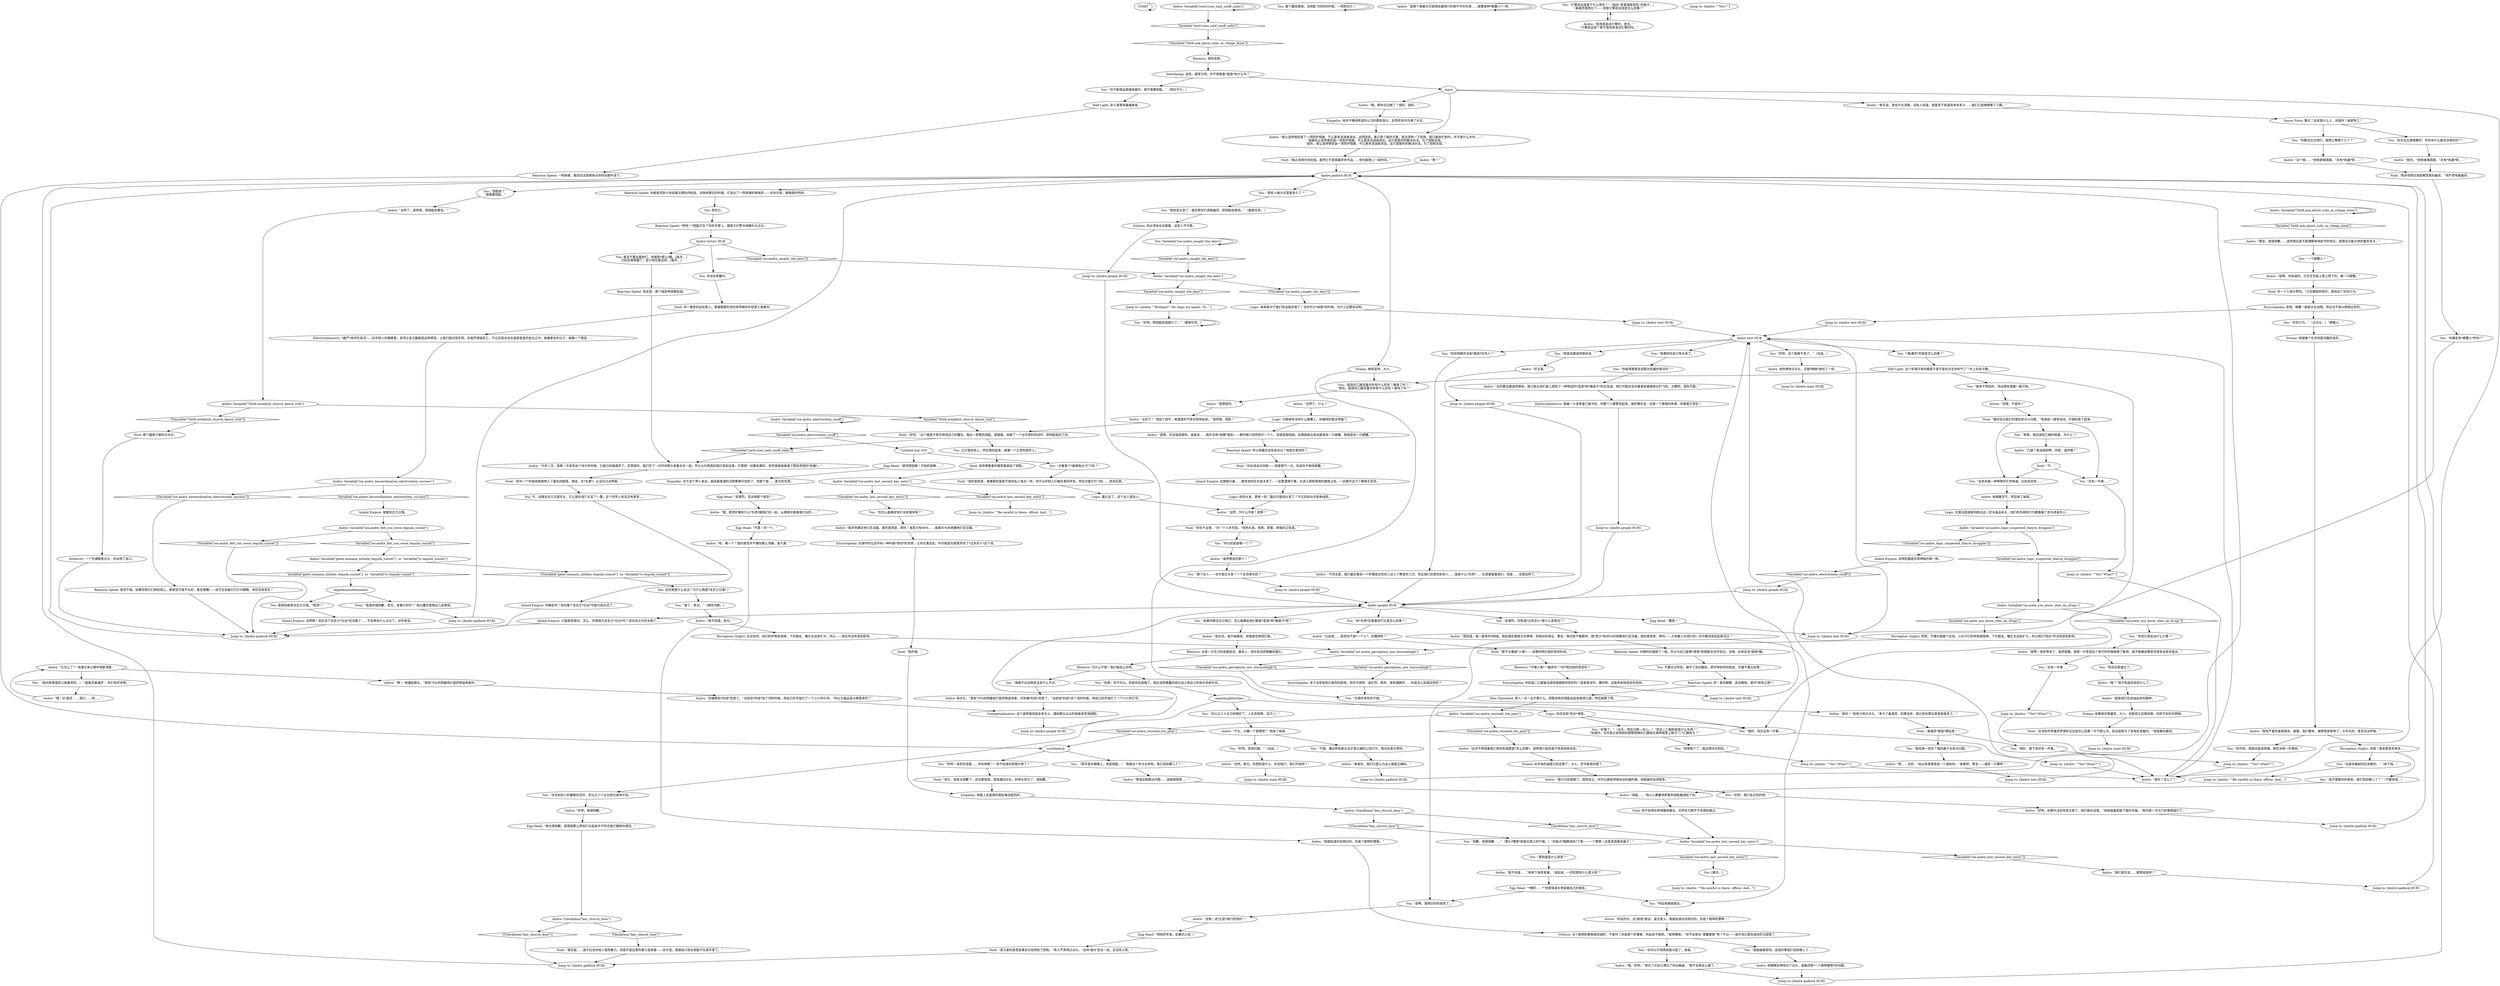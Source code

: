 # ICE / ANDRE TENT CONTENT
# this is where andre's dialogues about the "church/padlock", "who are inside the church" and "tent equipment" are.
# ==================================================
digraph G {
	  0 [label="START"];
	  1 [label="input"];
	  2 [label="You: “好吧，把钥匙给我就行了。”（接受任务。）"];
	  3 [label="Andre: “太好了！”他拍了拍手，帐篷里的气氛也轻快起来。“诺伊德，钥匙！”"];
	  4 [label="Logic: 你还没有*完全*满意。"];
	  5 [label="You: “安德烈，你知道*过失杀人*是什么意思吗？”"];
	  6 [label="You: “你能再跟我说说那台机器的情况吗？”"];
	  7 [label="Andre: “是啊！幸好带来了，虽然很重。我第一次发现这个地方的时候就做了勘测，我不能确定教堂究竟有没有自来水。”"];
	  8 [label="Noid: “这该死的罗曼哥罗德听证会是怎么回事？天气那么冷，启动液是为了发电机准备的。”他指着机器说。"];
	  9 [label="Jump to: [Andre tent HUB]"];
	  10 [label="Andre: “是啊，完全就是那样。我是说……我并没有*亲眼*看到——那时候只有阿西尔一个人，但是我相信她。如果她跑出来说那里有一只螃蟹，那就是有一只螃蟹。”"];
	  11 [label="Jump to: [Andre people HUB]"];
	  12 [label="Andre: “当然，为什么不呢！是啊！”"];
	  13 [label="Volition: 你必须亲自去看看。这些人不可靠。"];
	  14 [label="Jump to: [Andre: \"\"Brilliant!\" He claps his hands. Th...\"]"];
	  15 [label="Reaction Speed: 你能感觉到小块金属与塑料的轨迹。当物体靠近的时候，它发出了一阵轻微的嗡嗡声——在你左侧，最微弱的鸣响。"];
	  16 [label="You: “好吧。其他问题。”（总结。）"];
	  17 [label="You: “你怎么能确定他们没有饿死呢？”"];
	  18 [label="Jump to: [Andre padlock HUB]"];
	  19 [label="Perception (Sight): 哇哦！看来那里有很多……"];
	  20 [label="You: “在我听来你还不错。”"];
	  21 [label="Jump to: [Andre tent HUB]"];
	  22 [label="Jump to: [Andre tent HUB]"];
	  23 [label="You: “你确定有*螃蟹人*的吗？”"];
	  24 [label="Andre: “警官，我很抱歉……诺伊德总是不能理解单纯给予的快乐。我想这可能与他的童年有关。”"];
	  25 [label="Logic: 露比走了。这个女人是别人。"];
	  26 [label="Andre: Variable[\"yard.cuno_said_snuff_radio\"]"];
	  27 [label="Variable[\"yard.cuno_said_snuff_radio\"]", shape=diamond];
	  28 [label="!(Variable[\"yard.cuno_said_snuff_radio\"])", shape=diamond];
	  29 [label="You: 做个酷炫警探。当钥匙飞向你的时候，一把抓住它！"];
	  30 [label="You: Variable[\"ice.andre_caught_the_keys\"]"];
	  31 [label="Variable[\"ice.andre_caught_the_keys\"]", shape=diamond];
	  32 [label="!(Variable[\"ice.andre_caught_the_keys\"])", shape=diamond];
	  33 [label="You: 甚至不要去看他们，你就是*那么*酷。[离开。]\n已经足够荣耀了，至少现在是这样。[离开。]"];
	  34 [label="You: “谢了，老兄。”（保持冷静。）"];
	  35 [label="Inland Empire: 只是感觉很对。怎么，你想成为龙舌兰*日出*吗？现在有点为时太晚了……"];
	  36 [label="You: “好吧，我们说点别的吧。”"];
	  37 [label="Jump to: [Andre people HUB]"];
	  38 [label="Andre: Variable[\"ice.andre_electrochem_snuff\"]"];
	  39 [label="Variable[\"ice.andre_electrochem_snuff\"]", shape=diamond];
	  40 [label="!(Variable[\"ice.andre_electrochem_snuff\"])", shape=diamond];
	  41 [label="Andre: “今年二月，我第一次发现这个地方的时候，它就已经被遗弃了，空荡荡的。我们花了一点时间把大家集合在一起，所以大约两周前我们来到这里，打算把一切都布置好。突然里面就堆满了那些奇怪的*机器*。”"];
	  42 [label="Andre: “这并不意味着我们真的知道那是*怎么回事*。诺伊德只是热衷于转发各种消息。”"];
	  43 [label="Reaction Speed: 一阵刺痛，眼泪无法控制地从你的右眼中流下。"];
	  44 [label="Andre: “是那个顺着天花板倒挂着爬行的黑乎乎的东西……就像某种*螃蟹人*一样。”"];
	  45 [label="You: “一个螃蟹人？”"];
	  46 [label="Rhetoric: 钳形攻势。"];
	  47 [label="Logic: 棕色头发，更老一些？露比可能染头发了？不过目前似乎是条线索。"];
	  48 [label="Logic: 可能根本没有什么螃蟹人。别被他的废话带偏了。"];
	  49 [label="Jump to: [Andre main HUB]"];
	  50 [label="Drama: 继续坚持，大人。"];
	  51 [label="You: “我改变主意了。我会帮你们调查幽灵。把钥匙给我吧。”（接受任务。）"];
	  52 [label="Andre: “不长，大概一个星期吧？”他耸了耸肩。"];
	  53 [label="Andre: “没错！这*正是*我们所想的！”"];
	  54 [label="Andre: “我就知道你会明白的，你是个聪明的警察。”"];
	  55 [label="Egg Head: “感觉很寂静！可怕的寂静……”"];
	  56 [label="You: “那我去跟诺伊德谈谈。”"];
	  57 [label="You: “引擎启动液是干什么用的？”（指向“库普瑞斯昂热”的瓶子。）\n“鼻通灵我明白了——但是引擎启动液是怎么回事？”"];
	  58 [label="Half Light: 这个和蔼可亲的瘾君子是不是有点生你的气了？听上去有点像。"];
	  59 [label="Andre: “又怎么了？”他凑过来以便听得更清楚。"];
	  60 [label="Drama: 他就像个在寻找提词器的演员。"];
	  61 [label="Egg Head: “蟹男！”"];
	  62 [label="You: “那个女人——也许是红头发？一个女货車司机？”"];
	  63 [label="Andre: Variable[\"TASK.ask_about_ruby_in_village_done\"]"];
	  64 [label="Variable[\"TASK.ask_about_ruby_in_village_done\"]", shape=diamond];
	  65 [label="!(Variable[\"TASK.ask_about_ruby_in_village_done\"])", shape=diamond];
	  66 [label="Reaction Speed: 肯定是。那个就连坤诺都知道。"];
	  67 [label="Jump to: [Andre: \"\"Be careful in there, officer. And...\"]"];
	  68 [label="Jump to: [Andre: \"\"Be careful in there, officer. And...\"]"];
	  69 [label="Andre: “希望这能解决问题……或者再等等……”"];
	  70 [label="Noid: “我的错。”"];
	  71 [label="manslaughtertime"];
	  72 [label="Andre: “嘿！”他皱起眉头。“我有70%的把握他们是药物滥用者的。”"];
	  73 [label="You: “别管那个了，我还想问点别的。”"];
	  74 [label="Andre: “我不知道，老兄。”"];
	  75 [label="Noid: 那个瘾君子朝你点点头。"];
	  76 [label="Noid: “除非他答应调查教堂里的幽灵。”他严肃地看着你。"];
	  77 [label="Inland Empire: 这种机器是非常神秘的那一种。"];
	  78 [label="Logic: 耸耸肩对于我们来说就足够了！当你可以*耸肩*的时候，为什么还要说话呢。"];
	  79 [label="Reaction Speed: 仿佛时间凝固了一般，你认为自己能够*感受*到钥匙在空中划过。没错，这肯定会*超级*酷。"];
	  80 [label="You: “那到底是什么意思？”"];
	  81 [label="Noid: “我真的很抱歉，老兄，拿着它好吗？”他从腰包里掏出几张黑纸。"];
	  82 [label="You: 不，这跟龙舌兰日落无关。它让我在鬼门关走了一遭。这个世界上肯定还有更多……"];
	  83 [label="Egg Head: “安德烈，告诉他那个感觉！”"];
	  84 [label="You: “但你肉眼并没有*看到*任何人？”"];
	  85 [label="You: “我本不想说的，但这里弥漫着一股汗味。”"];
	  86 [label="You: “你用它来启动什么引擎？”"];
	  87 [label="Perception (Sight): 无论如何，他们的呼吸有规律，下巴稳定，瞳孔也没有扩大。所以——现在并没有受到影响。"];
	  88 [label="Encyclopedia: 你知道二乙醚被当成轻度麻醉剂用的吗？或者是溶剂、爆炸物，还能用来制造安非他命。"];
	  89 [label="Half Light: 非人类意味着捕食者。"];
	  90 [label="Andre: “好吧，如果你决定改变主意了，我们就在这里。”他轻敲着屁股下面的木箱。“再问我一次大门的事情就行了。”"];
	  91 [label="Andre: “当然了。什么？”"];
	  92 [label="Andre: “谢谢你，我们只是认为这么做是正确的。”"];
	  93 [label="Empathy: 他看上去是真的很后悔没能扔好。"];
	  94 [label="Andre: Variable[\"ice.andre_caught_the_keys\"]"];
	  95 [label="Variable[\"ice.andre_caught_the_keys\"]", shape=diamond];
	  96 [label="!(Variable[\"ice.andre_caught_the_keys\"])", shape=diamond];
	  97 [label="Encyclopedia: 在崩坏的过去中有一种叫做*测试*的东西，让你沦落至此。你可能是在那里学会了*过失杀人*这个词。"];
	  98 [label="Andre: 他聚精会神地点了点头，准备回答*一个聪明警察*的问题。"];
	  99 [label="Andre: “好吧，我很抱歉。”"];
	  100 [label="You: “抱歉，我很抱歉……”（埋头*嘲笑*他毫无意义的忏悔。）“你差点*眼睛谋杀*了我——一个警察！这是滥用致命暴力！”"];
	  101 [label="ouchthehub"];
	  102 [label="Andre: “呃，哪一个？我的直觉并不像你那么灵敏，爱凡客。”"];
	  103 [label="Jump to: [Andre people HUB]"];
	  104 [label="Jump to: [Andre people HUB]"];
	  105 [label="You: “还有一件事……”"];
	  106 [label="You: “还夹杂着一种特殊的化学味道，比如洗衣粉……”"];
	  107 [label="Jump to: [Andre: \"\"Yes? What?\"\"]"];
	  108 [label="Empathy: 对于这个男人来说，就连最普通的沉默都够可怕的了。但那个是……更大的东西。"];
	  109 [label="Noid: “好吧。”这个瘾君子把手伸进自己的腰包，掏出一把黄色钥匙。紧接着，他做了一个出乎意料的动作，把钥匙抛向了你。"];
	  110 [label="Andre: Variable[\"ice.andre_hecoordination_electrochem_success\"]"];
	  111 [label="Variable[\"ice.andre_hecoordination_electrochem_success\"]", shape=diamond];
	  112 [label="!(Variable[\"ice.andre_hecoordination_electrochem_success\"])", shape=diamond];
	  113 [label="You: “是啊，我明白你的意思了。”"];
	  114 [label="Drama: 似乎他的诚意已经足够了，大人。您可能真的错了。"];
	  115 [label="Andre: “呃……当然。”他从角落里拿起一个递给你。“拿着吧，警官——通灵！引爆吧！”"];
	  116 [label="Andre: “我有严重的鼻窦感染，鼻塞，我们都有。被那狗屎害惨了。大冬天的，甚至没法呼吸。”"];
	  117 [label="Noid: “鼻通灵*就是*那玩意！”"];
	  118 [label="Andre: Variable[\"ice.andre_perception_saw_boysnothigh\"]"];
	  119 [label="Variable[\"ice.andre_perception_saw_boysnothigh\"]", shape=diamond];
	  120 [label="!(Variable[\"ice.andre_perception_saw_boysnothigh\"])", shape=diamond];
	  121 [label="You: “有*东西*在看着你们又是怎么回事？”"];
	  122 [label="Jump to: [Andre padlock HUB]"];
	  123 [label="Egg Head: “愤怒的牢笼，狂暴的火焰！”"];
	  124 [label="You: [离开。]"];
	  125 [label="Jump to: [Andre: \"\"Yes?\"\"]"];
	  126 [label="Andre: “哦，那你见过她了？很好，很好。”"];
	  127 [label="Andre padlock HUB"];
	  128 [label="You: “钥匙呢？”\n“我需要钥匙。”"];
	  129 [label="Andre: “当然了。诺伊德，把钥匙给警官。”"];
	  130 [label="Andre victory HUB"];
	  131 [label="Andre people HUB"];
	  132 [label="You: “对着某个*鼻烟电台*打飞机？”"];
	  133 [label="You: “好吧。这个就差不多了。”（总结。）"];
	  134 [label="You: “你不能强迫我接收委托，我不需要钥匙。”（现在不行。）"];
	  135 [label="Andre: 他热情地点点头。无疑*稍微*放松了一些。"];
	  136 [label="Andre: “哦，好吧。”他点了点自己漂白了的尖脑袋。“我不会再这么做了。”"];
	  137 [label="You: “听起来像是废话。”"];
	  138 [label="Andre: “我不知道……”他停下来思考着。“说起来，一切究竟有什么意义呢？”"];
	  139 [label="You: “如果你都没见过他们，怎么能确定他们都是*混混*和*瘾君子*呢？”"];
	  140 [label="Andre: “我们已经离题了。简而言之，你可以跟诺伊德谈谈机器的事。他能跟你说得更多。”"];
	  141 [label="Andre: “说实话，我不能确信，但我就觉得他们是。”"];
	  142 [label="You: “而且还蒸馏过了。”"];
	  143 [label="Andre: “嗯？”"];
	  144 [label="You: “所以到底是哪一个？”"];
	  145 [label="Jump to: [Andre main HUB]"];
	  146 [label="Volition: 当个聪明的警察感觉很好，不是吗？你真是个好警察，听起来不错吧。“聪明警察。”你不会想当“愚蠢警察”吧？不过——或许他只是在拍你的马屁呢？"];
	  147 [label="Jump to: [Andre padlock HUB]"];
	  148 [label="Andre: Variable[\"gates.manana_initiate_tequila_sunset\"]  or  Variable[\"tc.tequila_sunset\"]"];
	  149 [label="Variable[\"gates.manana_initiate_tequila_sunset\"]  or  Variable[\"tc.tequila_sunset\"]", shape=diamond];
	  150 [label="!(Variable[\"gates.manana_initiate_tequila_sunset\"]  or  Variable[\"tc.tequila_sunset\"])", shape=diamond];
	  151 [label="You: “哇哦！你不可以。但是你还是做了。我应该把愚蠢武装化加入我自己的指令系统中去。"];
	  152 [label="Rhetoric: 这是一次无力的逃避尝试。基本上，他在尝试把愚蠢武器化。"];
	  153 [label="Andre: “是用来启动引擎的，老兄。”\n“引擎启动液？那不是用来发动引擎的吗。”"];
	  154 [label="Jump to: [Andre: \"\"Yes? What?\"\"]"];
	  155 [label="Andre: 他嗅着空气，然后耸了耸肩。"];
	  156 [label="Perception (Sight): 然而，不像外面那个女孩，小伙子们的呼吸很规律，下巴稳定，瞳孔也没有扩大。所以他们*现在*并没有受到影响。"];
	  157 [label="Reaction Speed: 所以他最近没有进去过？他是在害怕吗？"];
	  158 [label="You: 不要过分夸张，破坏了这份酷炫。把手伸到你的脸前，尽量不要太刻意。"];
	  159 [label="Andre: “老实说，我也不太清楚，没有人知道。我甚至不知道具体有多少……我们只是稍微瞥了几眼。”"];
	  160 [label="Noid: “不。”"];
	  161 [label="Andre: Variable[\"ice.acele_you_know_shes_on_drugs\"]"];
	  162 [label="Variable[\"ice.acele_you_know_shes_on_drugs\"]", shape=diamond];
	  163 [label="!(Variable[\"ice.acele_you_know_shes_on_drugs\"])", shape=diamond];
	  164 [label="Jump to: [Andre tent HUB]"];
	  165 [label="Noid: 他不安地在原地踱来踱去，仍然在为那件不幸感到难过。"];
	  166 [label="Andre: “比如说……感觉你不是*一个人*，你懂得吧？”"];
	  167 [label="Jump to: [Andre people HUB]"];
	  168 [label="Jump to: [Andre padlock HUB]"];
	  169 [label="Noid: “但也不全是，”另一个人补充到。“棕色头发。很老。厚重，黑暗的正弦波。”"];
	  170 [label="Andre: “诺伊德说的那个！”"];
	  171 [label="Andre: Variable[\"ice.andre_last_second_key_entry\"]"];
	  172 [label="Variable[\"ice.andre_last_second_key_entry\"]", shape=diamond];
	  173 [label="!(Variable[\"ice.andre_last_second_key_entry\"])", shape=diamond];
	  174 [label="You: “你可以不用再拍我马屁了，谢谢。”"];
	  175 [label="Andre: “你说的对，这*就是*废话，毫无意义。我就知道你会明白的，你是个聪明的警察！”"];
	  176 [label="Andre: “别被那些*科技*忽悠了。”当他说*科技*这个词的时候，用自己的手指打了一个小小的引号。“你以为毒品是从哪里来的？”"];
	  177 [label="You: “我看不出这种说法有什么不对。”"];
	  178 [label="Jump to: [Andre: \"\"Yes? What?\"\"]"];
	  179 [label="You: “*鼻通灵*究竟是怎么回事？”"];
	  180 [label="You: “能给我一些吗？我的鼻子也有点问题。”"];
	  181 [label="Andre: Variable[\"ice.andre_resisted_the_pain\"]"];
	  182 [label="Variable[\"ice.andre_resisted_the_pain\"]", shape=diamond];
	  183 [label="!(Variable[\"ice.andre_resisted_the_pain\"])", shape=diamond];
	  184 [label="Noid: “那不太像是*人类*——如果你明白我的意思的话。”"];
	  185 [label="Noid: “我必须得尽快完成。虽然它不是我最好的作品……但也能撑上一段时间。”"];
	  186 [label="Jump to: [Andre padlock HUB]"];
	  187 [label="You: “我不需要你的施舍，我们说到哪儿了？”（不要收钱。）"];
	  188 [label="tequilasunsetbusiness"];
	  189 [label="Andre: CheckItem(\"key_church_door\")"];
	  190 [label="CheckItem(\"key_church_door\")", shape=diamond];
	  191 [label="!(CheckItem(\"key_church_door\"))", shape=diamond];
	  192 [label="Noid: “其中一个的电线直接伸入了盛水的碗里。电线，在*水里*，从没见过这种事。”"];
	  193 [label="Untitled hub (03)"];
	  194 [label="Jump to: [Andre tent HUB]"];
	  195 [label="You: “很好，接下来还有一件事。”"];
	  196 [label="You: “好极了。”（点头，然后沉默一会儿。）“而且二乙醚到底是什么东西？”\n“知道吗，也许我之前闻到的那股轻微的乙醚味在某种程度上就与*二*乙醚有关？”"];
	  197 [label="Jump to: [Andre: \"\"Yes? What?\"\"]"];
	  198 [label="Andre: “好主意。”"];
	  199 [label="Andre: Variable[\"TASK.establish_church_dance_club\"]"];
	  200 [label="Variable[\"TASK.establish_church_dance_club\"]", shape=diamond];
	  201 [label="!(Variable[\"TASK.establish_church_dance_club\"])", shape=diamond];
	  202 [label="Drama: 他像是在欺骗您，大人。但是他又足够狡猾，你抓不到任何把柄。"];
	  203 [label="Andre: “我让诺伊德安装了一项防护措施，不让更多流浪者进去。这把挂锁，着只是个临时方案，暂且控制一下局势。我只能匆忙制作。并不是什么杰作……”\n“我确实让诺伊德安装一项防护措施，不让更多流浪者进去。这只是暂时的解决办法，为了控制全局。”\n“是的，我让诺伊德安装一项防护措施，不让更多流浪者进去。这只是暂时的解决办法，为了控制全局。”"];
	  204 [label="Empathy: 他并不像他希望你认为的那样高兴，反而声音中充满了关切。"];
	  205 [label="Reaction Speed: *哗啦！*钥匙打在了你的手掌上，瘾君子们赞许地朝你点点头。"];
	  206 [label="Andre: “我们是在说……那把挂锁吧？”"];
	  207 [label="Andre: “钥匙……”他小心翼翼地把黄色钥匙圈递给了你。"];
	  208 [label="You: “这是你最起码应该做的。”（收下钱。）"];
	  209 [label="Andre: “我知道，我一直有听8频道。我知道犯罪相关的事情，但我向你保证，警官，情况绝不像那样。我*至少*有80%的把握他们还活着。我的意思是，拜托——大多数人在他们的一生中都没有如此鲜活过！”"];
	  210 [label="Reaction Speed: 感觉不错。如果你把它们掉到地上，那感觉可就不太好，甚至更糟——说不定会被它们打中眼睛。幸好没有发生！"];
	  211 [label="Noid: “他的意思是，就像那些富家子弟的私人电台一样，你可以听到人们被杀害的声音。然后对着它打飞机……变态玩意。”"];
	  212 [label="Conceptualization: 这个姿势极其超未来主义，跟他那头尖尖的低能发型很相配。"];
	  213 [label="Encyclopedia: 至少没有受到兴奋剂的影响，但并不排除：迷幻剂、苯丙、某些镇静剂……你是怎么知道这些的？"];
	  214 [label="You: （指向角落里的几瓶鼻喷剂。）“‘超级灵鼻通灵’，你们有好多啊。”"];
	  215 [label="Reaction Speed: 砰！直击眼睛，直击眼球，直中*视觉之球*！"];
	  216 [label="Authority: 一个充满敬意点头，你证明了自己。"];
	  217 [label="Interfacing: 该死，接受它吧，你不想看看*里面*有什么吗？"];
	  218 [label="Jump to: [Andre people HUB]"];
	  219 [label="Andre: CheckItem(\"key_church_door\")"];
	  220 [label="CheckItem(\"key_church_door\")", shape=diamond];
	  221 [label="!(CheckItem(\"key_church_door\"))", shape=diamond];
	  222 [label="You: “不错，像这样采取主动才是正确的公民行为，我对此表示赞同。”"];
	  223 [label="Jump to: [Andre padlock HUB]"];
	  224 [label="Egg Head: “我也很抱歉。我想就那么把他们关起来并不符合我们硬核的理念。”"];
	  225 [label="You: 这究竟是什么说法？为什么我是*龙舌兰日落*？"];
	  226 [label="Andre: 他点头。“我有70%的把握他们是药物滥用者，可别被*科技*忽悠了。”当他说*科技*这个词的时候，用自己的手指打了一个小小的引号。"];
	  227 [label="Andre: “是的？怎么了？”"];
	  228 [label="Andre: “哦？”他不知道该说些什么了。"];
	  229 [label="Andre: “就是他们在加油站卖的那种。”"];
	  230 [label="Andre: “是啊，你知道的。它在天花板上爬上爬下的。像一只螃蟹。”"];
	  231 [label="You: 抓住它。"];
	  232 [label="Rhetoric: 为什么不呢！我们就这么办吧。"];
	  233 [label="Andre: Variable[\"ice.andre_last_second_key_entry\"]"];
	  234 [label="Variable[\"ice.andre_last_second_key_entry\"]", shape=diamond];
	  235 [label="!(Variable[\"ice.andre_last_second_key_entry\"])", shape=diamond];
	  236 [label="You: “那些人被关在里面多久了？”"];
	  237 [label="Inland Empire: 你确定吗？现在做个龙舌兰*日出*可能已经太迟了。"];
	  238 [label="You: 我他妈就是龙舌兰日落。*登场*！"];
	  239 [label="Noid: “老兄，真是太抱歉了。这全都怪我，是我激动过头，扔得太用力了。很抱歉。”"];
	  240 [label="You: “你都没见过他们，就想让警察介入了？”"];
	  241 [label="You: “安全总比遗憾要好。你还有什么能告诉我的吗？”"];
	  242 [label="Andre: “哦，感觉好像有什么*东西*跟我们在一起，从黑暗中看着我们似的……”"];
	  243 [label="You: “还有一件事……”"];
	  244 [label="You: “好的吧，我想这能说得通。再告诉我一件事吧。”"];
	  245 [label="Noid: “跟你说过我们的嗅觉有点小问题。”他拿起一根电话线，仔细检查了起来。"];
	  246 [label="Andre: “乙醚？我没闻到啊，你呢，诺伊德？”"];
	  247 [label="Andre: “我想是的。”"];
	  248 [label="Logic: 无需法医就能判断出这一定与毒品有关，他们的外表和行为都像极了参与进来的人。"];
	  249 [label="Noid: 你一傻笑的站在那儿，穿着胸腔形状的背带裤的年轻男人看着你。"];
	  250 [label="Rhetoric: *不像人类*？幽灵吗？*你*明白他的意思吗？"];
	  251 [label="You: “伏击行为。”（点点头。）“螃蟹人。”"];
	  252 [label="Encyclopedia: 奇怪。螃蟹一般是水生动物。而且也不是以爬墙出名的。"];
	  253 [label="Inland Empire: 这就暗示着……要考虑的实在是太多了。一定要谨慎行事。在进入那栋黑暗的建筑之前，一定要尽全力了解相关信息。"];
	  254 [label="Andre: “我非常确定他们还活着。我的意思是，拜托！我至少有90%……或者85%的把握他们还活着。”"];
	  255 [label="Noid: 诺伊德看着你傻笑着拿起了钥匙。"];
	  256 [label="You: “百分之八十五已经够好了。人生苦短啊，宝贝儿！”"];
	  257 [label="You: “我勉强接受吧。挂锁的事我们说到哪儿了……”"];
	  258 [label="Andre: “这你要去跟诺伊德说，我只是从他们身上感到了一种明显的*混混*和*瘾君子*的正弦波。他们可能还会对着某些鼻烟电台打飞机。大概吧，很有可能。”"];
	  259 [label="Andre: “是的。”他倾身强调着，“还有*机器*呢……”"];
	  260 [label="You: “我看到你自己带水来了。”"];
	  261 [label="You: “等等。我还闻到乙醚的味道。为什么？”"];
	  262 [label="Andre: Variable[\"ice.andre_logic_suspected_theyre_druggies\"]"];
	  263 [label="Variable[\"ice.andre_logic_suspected_theyre_druggies\"]", shape=diamond];
	  264 [label="!(Variable[\"ice.andre_logic_suspected_theyre_druggies\"])", shape=diamond];
	  265 [label="Andre: “是的！”他用力地点点头。“多亏了鼻通灵。如果没有，我已经在那玩意里面窒息了。”"];
	  266 [label="Jump to: [Andre main HUB]"];
	  267 [label="Savoir Faire: 瞥见？这些是什么人，间谍吗？秘密特工？"];
	  268 [label="Jump to: [Andre: \"\"Be careful in there, officer. And...\"]"];
	  269 [label="You: （把手放在眼睛上，拿起钥匙。）“我做这个有点太老啦，我们说到哪儿了？”"];
	  270 [label="Electrochemistry: *威严*用作形容词——在年轻人的眼睛里，变得又老又酷就是这种感觉。让我们面对现实吧，你虽然濒临死亡，不过还是沐浴在富丽堂皇的金光之中。就像夏末的日子。就像一个情圣……"];
	  271 [label="You: “哎哟！该死的混蛋……你有病啊？！知不知道你把我打疼了！”"];
	  272 [label="Jump to: [Andre padlock HUB]"];
	  273 [label="Pain Threshold: 男人一点！这不算什么。把那该死的钥匙捡起来放进口袋，然后就算了吧。"];
	  274 [label="Andre: Variable[\"ice.andre_felt_you_were_tequila_sunset\"]"];
	  275 [label="Variable[\"ice.andre_felt_you_were_tequila_sunset\"]", shape=diamond];
	  276 [label="!(Variable[\"ice.andre_felt_you_were_tequila_sunset\"])", shape=diamond];
	  277 [label="Egg Head: “不是！另一个。”"];
	  278 [label="Andre: “不完全是。我们最近看到一个好像是女性的人出入了教堂好几次。而且我们还感觉到有人……或者什么*东西*……在里面看着我们。但是……也就这样了。”"];
	  279 [label="Electrochemistry: 随着一小波苯基乙胺冲击，你整个人都警觉起来。就好像在说：这是一个黑暗的角落，快看看它背后！"];
	  280 [label="You: “很好。其实还有一件事……”"];
	  281 [label="Noid: 另一个人表示赞同。“它在跟踪阿西尔。表现出了伏击行为。"];
	  282 [label="Noid: “爱凡客的意思是事态已经得到了控制。”男人严肃地点点头。“这样‘相对’安全一些。还没死人呢。”"];
	  283 [label="Andre: “当然，老兄。你想知道什么，告诉我们，我们开始吧！”"];
	  284 [label="You: 沐浴在荣耀中。"];
	  285 [label="You: 让它落到地上，然后再捡起来，就像一个正常的成年人。"];
	  286 [label="You: “涉及到别人的健康状况时，百分之八十五应视为身体欠佳。”"];
	  287 [label="Inland Empire: 当然啊！现在当个龙舌兰*日出*也太晚了……不会再有什么日出了，对你来说。"];
	  288 [label="Inland Empire: 就像龙舌兰日落。"];
	  289 [label="Egg Head: “*噢耶……*”他意味深长地望着自己的朋友。"];
	  290 [label="Noid: “我也是……我不应该对他人使用暴力。但我不是这里的暴力滥用者——你才是。我很高兴现在钥匙不在我手里了。”"];
	  291 [label="Andre: “这个嘛……”他倾身强调着，“还有*机器*呢……”"];
	  292 [label="Andre tent HUB"];
	  293 [label="Jump to: [Andre: \"\"Yes? What?\"\"]"];
	  294 [label="Andre: “没错，不是吗？”"];
	  295 [label="You: “超高的乙醚含量对你有什么好处？奏效了吗？”\n“放松。超高的乙醚含量对你有什么好处？奏效了吗？”"];
	  296 [label="Andre: “哦！旧‘超灵’……我们……呃……”"];
	  297 [label="Noid: “你应该去问问她——但是客气一点。别说你不相信螃蟹。”"];
	  0 -> 0
	  1 -> 203
	  1 -> 227
	  1 -> 126
	  1 -> 159
	  2 -> 2
	  3 -> 109
	  4 -> 280
	  4 -> 196
	  5 -> 209
	  6 -> 258
	  7 -> 105
	  7 -> 142
	  8 -> 49
	  9 -> 292
	  10 -> 157
	  11 -> 131
	  12 -> 169
	  13 -> 218
	  14 -> 2
	  15 -> 231
	  16 -> 283
	  17 -> 254
	  18 -> 127
	  19 -> 208
	  19 -> 187
	  20 -> 265
	  21 -> 292
	  22 -> 292
	  23 -> 9
	  24 -> 45
	  25 -> 12
	  26 -> 26
	  26 -> 27
	  27 -> 65
	  28 -> 41
	  29 -> 29
	  30 -> 30
	  30 -> 31
	  31 -> 94
	  32 -> 94
	  33 -> 66
	  34 -> 74
	  35 -> 168
	  36 -> 90
	  37 -> 131
	  38 -> 38
	  38 -> 39
	  39 -> 193
	  40 -> 103
	  41 -> 192
	  42 -> 114
	  43 -> 101
	  44 -> 44
	  45 -> 230
	  46 -> 217
	  47 -> 12
	  48 -> 10
	  50 -> 280
	  50 -> 295
	  51 -> 13
	  52 -> 16
	  52 -> 222
	  53 -> 123
	  54 -> 146
	  55 -> 108
	  56 -> 198
	  57 -> 153
	  58 -> 280
	  58 -> 85
	  58 -> 295
	  59 -> 72
	  59 -> 214
	  60 -> 116
	  61 -> 9
	  62 -> 11
	  63 -> 64
	  63 -> 63
	  64 -> 24
	  65 -> 46
	  66 -> 41
	  69 -> 207
	  70 -> 93
	  71 -> 256
	  71 -> 4
	  71 -> 286
	  72 -> 176
	  73 -> 107
	  74 -> 87
	  75 -> 216
	  76 -> 23
	  77 -> 40
	  78 -> 194
	  79 -> 158
	  80 -> 138
	  81 -> 18
	  82 -> 237
	  83 -> 242
	  84 -> 278
	  85 -> 294
	  86 -> 7
	  87 -> 118
	  88 -> 21
	  89 -> 43
	  90 -> 122
	  91 -> 48
	  92 -> 186
	  93 -> 219
	  94 -> 96
	  94 -> 95
	  95 -> 14
	  96 -> 78
	  97 -> 70
	  98 -> 223
	  99 -> 224
	  100 -> 80
	  101 -> 269
	  101 -> 271
	  102 -> 54
	  103 -> 131
	  104 -> 131
	  105 -> 154
	  106 -> 155
	  107 -> 227
	  108 -> 83
	  109 -> 28
	  109 -> 285
	  110 -> 112
	  110 -> 111
	  111 -> 288
	  112 -> 210
	  113 -> 53
	  114 -> 140
	  115 -> 164
	  116 -> 19
	  116 -> 244
	  117 -> 195
	  117 -> 180
	  118 -> 120
	  118 -> 119
	  119 -> 213
	  120 -> 20
	  121 -> 166
	  122 -> 127
	  123 -> 282
	  124 -> 67
	  126 -> 204
	  127 -> 128
	  127 -> 50
	  127 -> 236
	  127 -> 15
	  128 -> 129
	  129 -> 199
	  130 -> 32
	  130 -> 33
	  130 -> 284
	  131 -> 35
	  131 -> 5
	  131 -> 139
	  131 -> 121
	  131 -> 61
	  132 -> 211
	  133 -> 135
	  134 -> 89
	  135 -> 145
	  136 -> 223
	  137 -> 175
	  138 -> 289
	  139 -> 141
	  140 -> 36
	  141 -> 152
	  142 -> 228
	  143 -> 127
	  144 -> 170
	  146 -> 257
	  146 -> 174
	  147 -> 127
	  148 -> 149
	  148 -> 150
	  149 -> 188
	  150 -> 225
	  151 -> 71
	  152 -> 232
	  153 -> 57
	  154 -> 227
	  155 -> 248
	  156 -> 118
	  157 -> 297
	  158 -> 215
	  159 -> 267
	  160 -> 106
	  160 -> 243
	  161 -> 162
	  161 -> 163
	  162 -> 156
	  163 -> 86
	  164 -> 292
	  165 -> 233
	  166 -> 184
	  167 -> 131
	  168 -> 127
	  169 -> 144
	  170 -> 62
	  171 -> 172
	  171 -> 173
	  172 -> 268
	  173 -> 17
	  174 -> 136
	  175 -> 146
	  176 -> 212
	  177 -> 226
	  178 -> 227
	  179 -> 58
	  180 -> 115
	  181 -> 182
	  181 -> 183
	  182 -> 101
	  183 -> 42
	  184 -> 250
	  185 -> 127
	  186 -> 127
	  187 -> 207
	  188 -> 81
	  188 -> 238
	  189 -> 190
	  189 -> 191
	  190 -> 290
	  191 -> 272
	  192 -> 82
	  193 -> 132
	  193 -> 55
	  194 -> 292
	  195 -> 293
	  196 -> 73
	  197 -> 227
	  198 -> 167
	  199 -> 200
	  199 -> 201
	  200 -> 109
	  201 -> 75
	  202 -> 8
	  203 -> 185
	  204 -> 203
	  205 -> 130
	  206 -> 147
	  207 -> 165
	  208 -> 68
	  209 -> 113
	  209 -> 137
	  209 -> 79
	  210 -> 168
	  211 -> 25
	  212 -> 104
	  213 -> 20
	  214 -> 296
	  215 -> 273
	  216 -> 168
	  217 -> 1
	  217 -> 134
	  218 -> 131
	  219 -> 220
	  219 -> 221
	  220 -> 233
	  221 -> 100
	  222 -> 92
	  223 -> 127
	  224 -> 189
	  225 -> 34
	  226 -> 212
	  227 -> 292
	  228 -> 229
	  229 -> 202
	  230 -> 281
	  231 -> 205
	  232 -> 177
	  232 -> 151
	  233 -> 234
	  233 -> 235
	  234 -> 124
	  235 -> 206
	  236 -> 51
	  237 -> 168
	  238 -> 287
	  239 -> 93
	  240 -> 291
	  241 -> 259
	  242 -> 277
	  243 -> 197
	  244 -> 293
	  245 -> 106
	  245 -> 243
	  245 -> 261
	  246 -> 160
	  247 -> 3
	  248 -> 262
	  249 -> 270
	  250 -> 88
	  251 -> 60
	  252 -> 251
	  252 -> 22
	  253 -> 47
	  254 -> 97
	  255 -> 171
	  256 -> 52
	  257 -> 98
	  258 -> 279
	  259 -> 76
	  260 -> 6
	  261 -> 246
	  262 -> 264
	  262 -> 263
	  263 -> 161
	  264 -> 77
	  265 -> 117
	  267 -> 240
	  267 -> 241
	  269 -> 69
	  270 -> 110
	  271 -> 239
	  272 -> 127
	  273 -> 181
	  274 -> 275
	  274 -> 276
	  275 -> 148
	  276 -> 168
	  277 -> 102
	  278 -> 131
	  279 -> 37
	  280 -> 178
	  281 -> 252
	  282 -> 272
	  283 -> 266
	  284 -> 249
	  285 -> 255
	  286 -> 99
	  287 -> 168
	  288 -> 274
	  289 -> 113
	  289 -> 137
	  290 -> 272
	  291 -> 76
	  292 -> 260
	  292 -> 133
	  292 -> 179
	  292 -> 84
	  292 -> 56
	  293 -> 227
	  294 -> 245
	  295 -> 247
	  296 -> 59
	  297 -> 253
}

